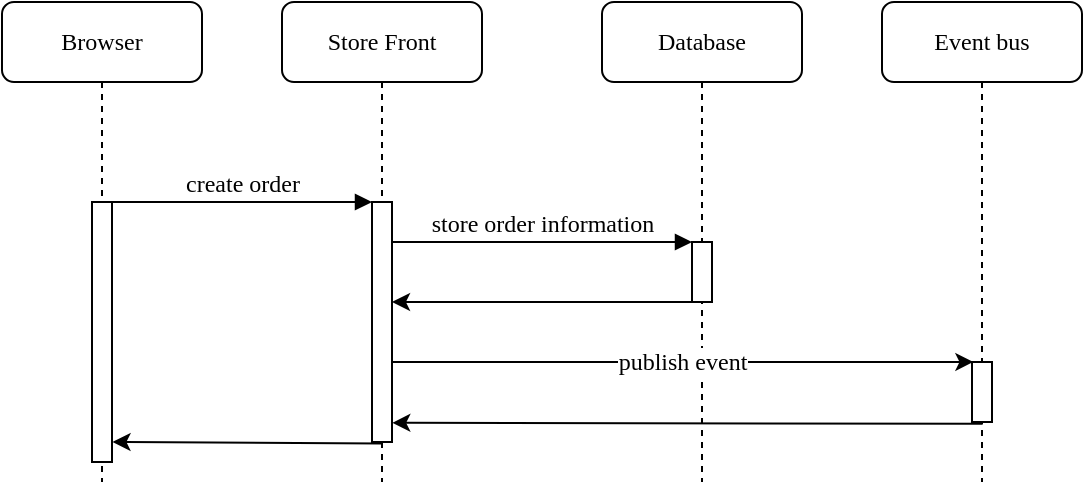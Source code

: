<mxfile version="14.5.1" type="device"><diagram name="Page-1" id="13e1069c-82ec-6db2-03f1-153e76fe0fe0"><mxGraphModel dx="1086" dy="806" grid="1" gridSize="10" guides="1" tooltips="1" connect="1" arrows="1" fold="1" page="1" pageScale="1" pageWidth="1100" pageHeight="850" background="#ffffff" math="0" shadow="0"><root><mxCell id="0"/><mxCell id="1" parent="0"/><mxCell id="7baba1c4bc27f4b0-2" value="Store Front" style="shape=umlLifeline;perimeter=lifelinePerimeter;whiteSpace=wrap;html=1;container=1;collapsible=0;recursiveResize=0;outlineConnect=0;rounded=1;shadow=0;comic=0;labelBackgroundColor=none;strokeWidth=1;fontFamily=Ubuntu;fontSize=12;align=center;" parent="1" vertex="1"><mxGeometry x="240" y="80" width="100" height="240" as="geometry"/></mxCell><mxCell id="7baba1c4bc27f4b0-10" value="" style="html=1;points=[];perimeter=orthogonalPerimeter;rounded=0;shadow=0;comic=0;labelBackgroundColor=none;strokeWidth=1;fontFamily=Ubuntu;fontSize=12;align=center;" parent="7baba1c4bc27f4b0-2" vertex="1"><mxGeometry x="45" y="100" width="10" height="120" as="geometry"/></mxCell><mxCell id="7baba1c4bc27f4b0-3" value="Database" style="shape=umlLifeline;perimeter=lifelinePerimeter;whiteSpace=wrap;html=1;container=1;collapsible=0;recursiveResize=0;outlineConnect=0;rounded=1;shadow=0;comic=0;labelBackgroundColor=none;strokeWidth=1;fontFamily=Ubuntu;fontSize=12;align=center;" parent="1" vertex="1"><mxGeometry x="400" y="80" width="100" height="240" as="geometry"/></mxCell><mxCell id="7baba1c4bc27f4b0-13" value="" style="html=1;points=[];perimeter=orthogonalPerimeter;rounded=0;shadow=0;comic=0;labelBackgroundColor=none;strokeWidth=1;fontFamily=Ubuntu;fontSize=12;align=center;" parent="7baba1c4bc27f4b0-3" vertex="1"><mxGeometry x="45" y="120" width="10" height="30" as="geometry"/></mxCell><mxCell id="7baba1c4bc27f4b0-8" value="Browser" style="shape=umlLifeline;perimeter=lifelinePerimeter;whiteSpace=wrap;html=1;container=1;collapsible=0;recursiveResize=0;outlineConnect=0;rounded=1;shadow=0;comic=0;labelBackgroundColor=none;strokeWidth=1;fontFamily=Ubuntu;fontSize=12;align=center;" parent="1" vertex="1"><mxGeometry x="100" y="80" width="100" height="240" as="geometry"/></mxCell><mxCell id="7baba1c4bc27f4b0-9" value="" style="html=1;points=[];perimeter=orthogonalPerimeter;rounded=0;shadow=0;comic=0;labelBackgroundColor=none;strokeWidth=1;fontFamily=Ubuntu;fontSize=12;align=center;" parent="7baba1c4bc27f4b0-8" vertex="1"><mxGeometry x="45" y="100" width="10" height="130" as="geometry"/></mxCell><mxCell id="7baba1c4bc27f4b0-11" value="create order" style="html=1;verticalAlign=bottom;endArrow=block;entryX=0;entryY=0;labelBackgroundColor=none;fontFamily=Ubuntu;fontSize=12;edgeStyle=elbowEdgeStyle;elbow=vertical;" parent="1" source="7baba1c4bc27f4b0-9" target="7baba1c4bc27f4b0-10" edge="1"><mxGeometry relative="1" as="geometry"><mxPoint x="220" y="190" as="sourcePoint"/></mxGeometry></mxCell><mxCell id="7baba1c4bc27f4b0-14" value="store order information" style="html=1;verticalAlign=bottom;endArrow=block;entryX=0;entryY=0;labelBackgroundColor=none;fontFamily=Ubuntu;fontSize=12;edgeStyle=elbowEdgeStyle;elbow=vertical;" parent="1" source="7baba1c4bc27f4b0-10" target="7baba1c4bc27f4b0-13" edge="1"><mxGeometry relative="1" as="geometry"><mxPoint x="370" y="200" as="sourcePoint"/></mxGeometry></mxCell><mxCell id="zLgzTigTBFzH8vwCgFGt-1" value="Event bus" style="shape=umlLifeline;perimeter=lifelinePerimeter;whiteSpace=wrap;html=1;container=1;collapsible=0;recursiveResize=0;outlineConnect=0;rounded=1;shadow=0;comic=0;labelBackgroundColor=none;strokeWidth=1;fontFamily=Ubuntu;fontSize=12;align=center;" parent="1" vertex="1"><mxGeometry x="540" y="80" width="100" height="240" as="geometry"/></mxCell><mxCell id="zLgzTigTBFzH8vwCgFGt-2" value="" style="html=1;points=[];perimeter=orthogonalPerimeter;rounded=0;shadow=0;comic=0;labelBackgroundColor=none;strokeWidth=1;fontFamily=Ubuntu;fontSize=12;align=center;" parent="zLgzTigTBFzH8vwCgFGt-1" vertex="1"><mxGeometry x="45" y="180" width="10" height="30" as="geometry"/></mxCell><mxCell id="zLgzTigTBFzH8vwCgFGt-5" value="" style="edgeStyle=orthogonalEdgeStyle;rounded=0;orthogonalLoop=1;jettySize=auto;html=1;fontFamily=Ubuntu;fontSize=12;" parent="1" edge="1"><mxGeometry relative="1" as="geometry"><mxPoint x="445" y="230" as="sourcePoint"/><mxPoint x="295" y="230" as="targetPoint"/><Array as="points"><mxPoint x="295" y="230"/></Array></mxGeometry></mxCell><mxCell id="zLgzTigTBFzH8vwCgFGt-6" value="publish event" style="endArrow=classic;html=1;entryX=0.07;entryY=-0.001;entryDx=0;entryDy=0;entryPerimeter=0;fontFamily=Ubuntu;fontSize=12;" parent="1" target="zLgzTigTBFzH8vwCgFGt-2" edge="1"><mxGeometry width="50" height="50" relative="1" as="geometry"><mxPoint x="295" y="260" as="sourcePoint"/><mxPoint x="584" y="260" as="targetPoint"/></mxGeometry></mxCell><mxCell id="zLgzTigTBFzH8vwCgFGt-7" value="" style="endArrow=classic;html=1;exitX=0.531;exitY=1.03;exitDx=0;exitDy=0;exitPerimeter=0;entryX=1.014;entryY=0.92;entryDx=0;entryDy=0;entryPerimeter=0;fontFamily=Ubuntu;fontSize=12;" parent="1" source="zLgzTigTBFzH8vwCgFGt-2" target="7baba1c4bc27f4b0-10" edge="1"><mxGeometry width="50" height="50" relative="1" as="geometry"><mxPoint x="370" y="350" as="sourcePoint"/><mxPoint x="297" y="290" as="targetPoint"/></mxGeometry></mxCell><mxCell id="zLgzTigTBFzH8vwCgFGt-8" value="" style="endArrow=classic;html=1;exitX=0.467;exitY=1.006;exitDx=0;exitDy=0;exitPerimeter=0;entryX=1.026;entryY=0.923;entryDx=0;entryDy=0;entryPerimeter=0;fontFamily=Ubuntu;fontSize=12;" parent="1" source="7baba1c4bc27f4b0-10" target="7baba1c4bc27f4b0-9" edge="1"><mxGeometry width="50" height="50" relative="1" as="geometry"><mxPoint x="200" y="320" as="sourcePoint"/><mxPoint x="156" y="300" as="targetPoint"/></mxGeometry></mxCell></root></mxGraphModel></diagram></mxfile>